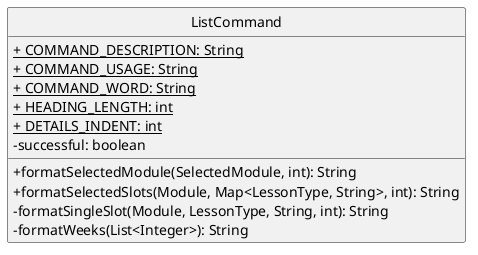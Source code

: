 @startuml
'https://plantuml.com/class-diagram
hide circle
skinparam classAttributeIconSize 0

class ListCommand {
    <u>+ COMMAND_DESCRIPTION: String
    <u>+ COMMAND_USAGE: String
    <u>+ COMMAND_WORD: String
    <u>+ HEADING_LENGTH: int
    <u>+ DETAILS_INDENT: int
    - successful: boolean

    + formatSelectedModule(SelectedModule, int): String
    + formatSelectedSlots(Module, Map<LessonType, String>, int): String
    - formatSingleSlot(Module, LessonType, String, int): String
    - formatWeeks(List<Integer>): String
}

@enduml